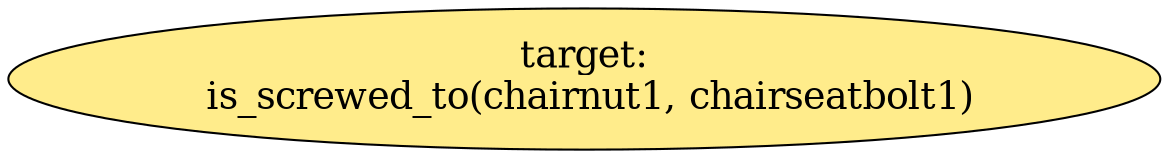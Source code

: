 digraph pastafarianism {
ordering=out;
graph [fontname="times-roman"];
node [fontname="times-roman"];
edge [fontname="times-roman"];
"target:
 is_screwed_to(chairnut1, chairseatbolt1)" [fillcolor=lightgoldenrod1, fontcolor=black, fontsize=18, label="target:
 is_screwed_to(chairnut1, chairseatbolt1)", shape=ellipse, style=filled];
}
